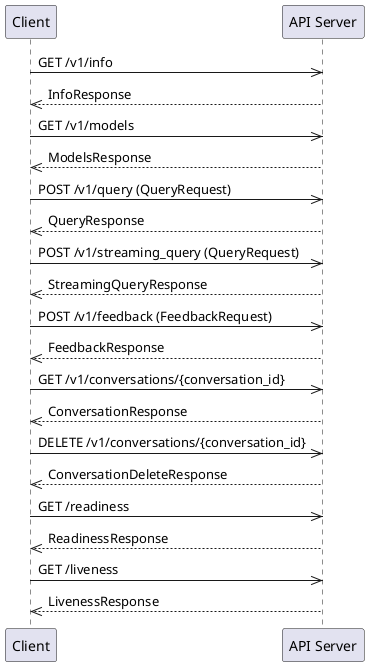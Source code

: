 @startuml

participant Client
participant "API Server"

Client->>"API Server": GET /v1/info
"API Server"-->>Client: InfoResponse

Client->>"API Server": GET /v1/models
"API Server"-->>Client: ModelsResponse

Client->>"API Server": POST /v1/query (QueryRequest)
"API Server"-->>Client: QueryResponse

Client->>"API Server": POST /v1/streaming_query (QueryRequest)
"API Server"-->>Client: StreamingQueryResponse

Client->>"API Server": POST /v1/feedback (FeedbackRequest)
"API Server"-->>Client: FeedbackResponse

Client->>"API Server": GET /v1/conversations/{conversation_id}
"API Server"-->>Client: ConversationResponse

Client->>"API Server": DELETE /v1/conversations/{conversation_id}
"API Server"-->>Client: ConversationDeleteResponse

Client->>"API Server": GET /readiness
"API Server"-->>Client: ReadinessResponse

Client->>"API Server": GET /liveness
"API Server"-->>Client: LivenessResponse

@enduml
